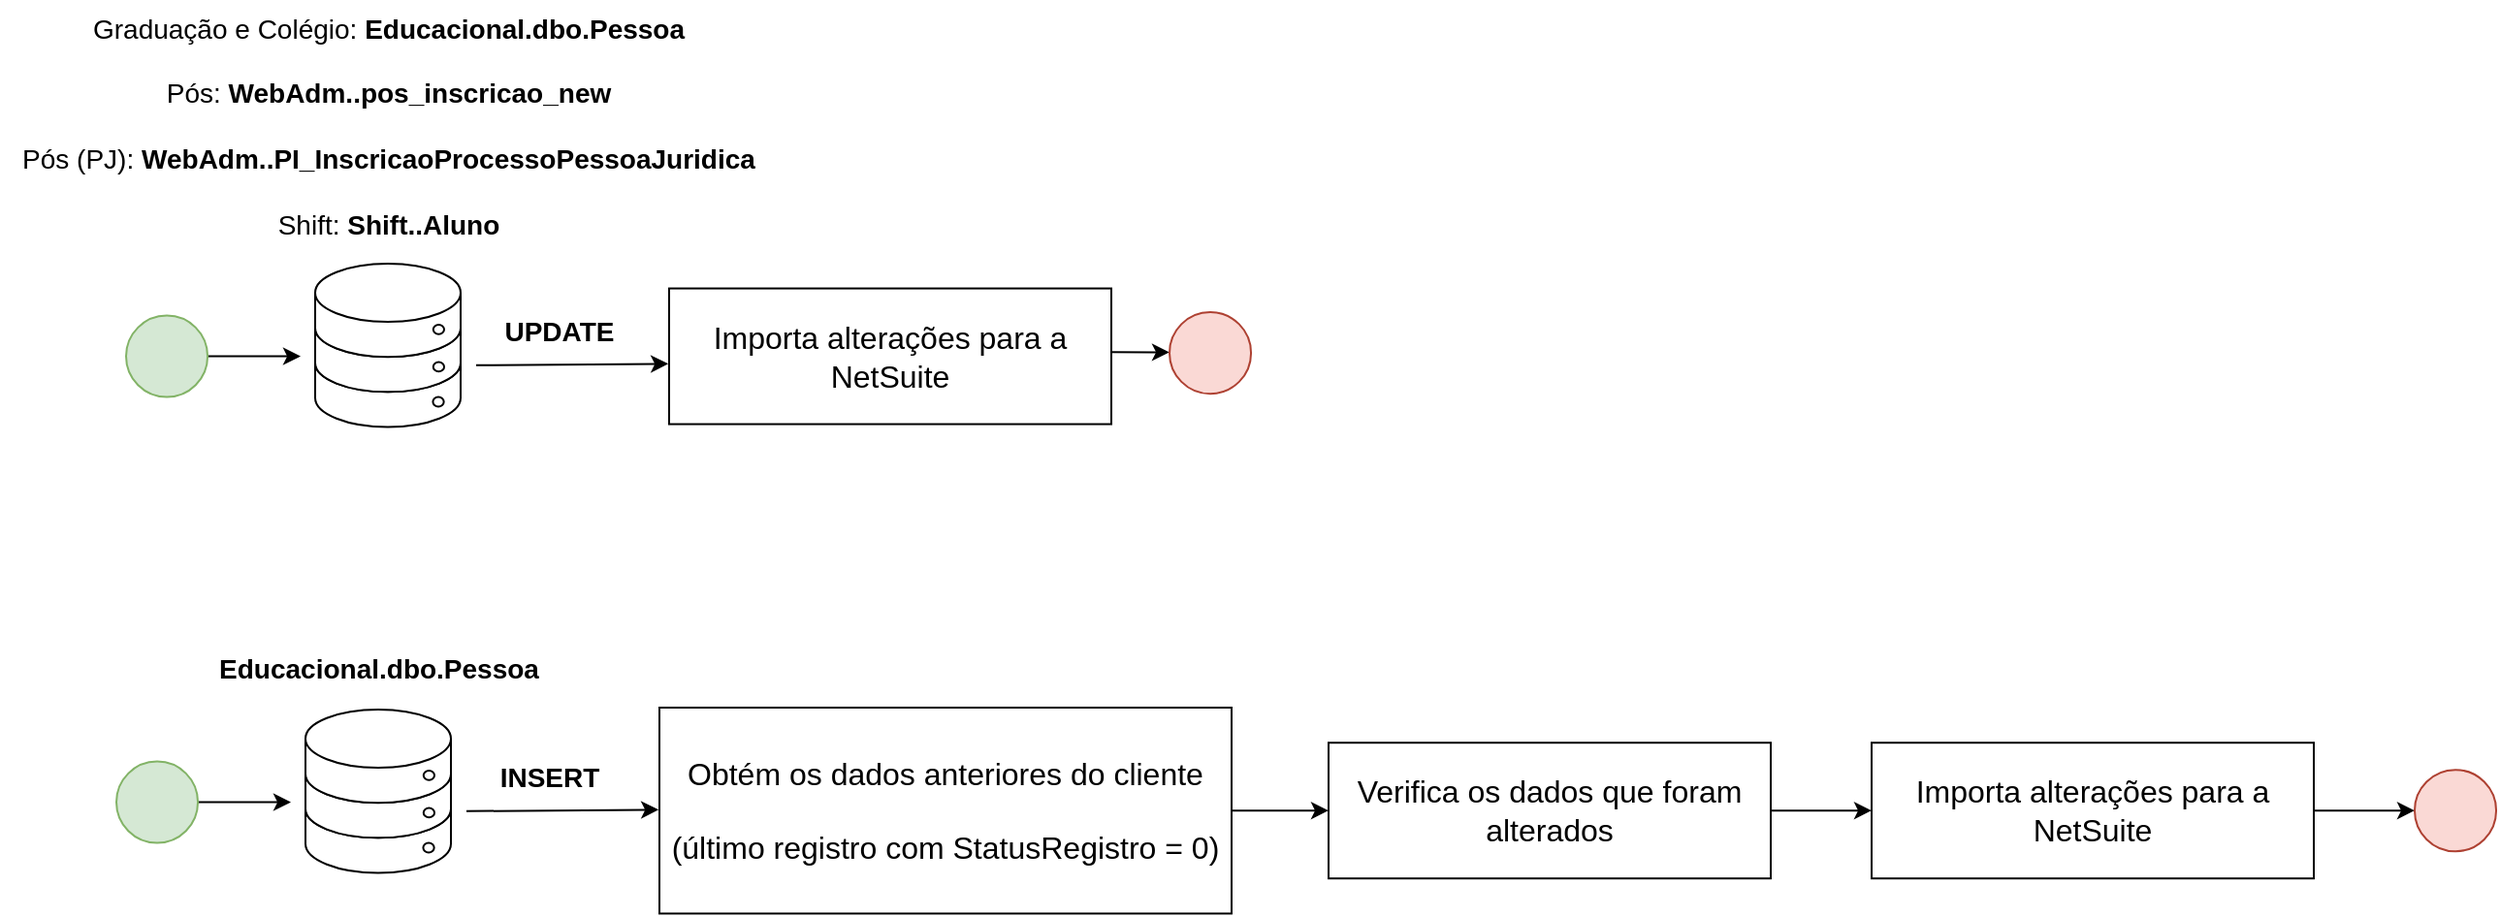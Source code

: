 <mxfile version="22.1.17" type="device">
  <diagram name="Página-1" id="m--tYJwbl52D1DkvceZG">
    <mxGraphModel dx="1687" dy="908" grid="1" gridSize="10" guides="1" tooltips="1" connect="1" arrows="1" fold="1" page="1" pageScale="1" pageWidth="2339" pageHeight="3300" math="0" shadow="0">
      <root>
        <mxCell id="0" />
        <mxCell id="1" parent="0" />
        <mxCell id="eGHGb31M43Qb2HRK5WX4-1" value="&lt;font style=&quot;font-size: 14px;&quot;&gt;Graduação e Colégio:&amp;nbsp;&lt;b style=&quot;border-color: var(--border-color);&quot;&gt;Educacional.dbo.Pessoa&lt;/b&gt;&lt;br&gt;&lt;br&gt;Pós: &lt;b&gt;WebAdm..pos_inscricao_new&lt;br&gt;&lt;/b&gt;&lt;br&gt;Pós (PJ):&lt;b&gt; WebAdm..PI_InscricaoProcessoPessoaJuridica&lt;br&gt;&lt;/b&gt;&lt;br&gt;Shift: &lt;b&gt;Shift..Aluno&lt;/b&gt;&lt;br&gt;&lt;/font&gt;" style="text;html=1;align=center;verticalAlign=middle;resizable=0;points=[];autosize=1;strokeColor=none;fillColor=none;strokeWidth=13;" vertex="1" parent="1">
          <mxGeometry x="35" y="30" width="400" height="130" as="geometry" />
        </mxCell>
        <mxCell id="eGHGb31M43Qb2HRK5WX4-2" value="&lt;font style=&quot;font-size: 14px;&quot;&gt;&lt;b&gt;UPDATE&lt;/b&gt;&lt;/font&gt;" style="text;html=1;align=center;verticalAlign=middle;resizable=0;points=[];autosize=1;strokeColor=none;fillColor=none;" vertex="1" parent="1">
          <mxGeometry x="283" y="186.38" width="80" height="30" as="geometry" />
        </mxCell>
        <mxCell id="eGHGb31M43Qb2HRK5WX4-3" value="" style="endArrow=classic;html=1;rounded=0;entryX=0.959;entryY=1.043;entryDx=0;entryDy=0;entryPerimeter=0;" edge="1" parent="1">
          <mxGeometry width="50" height="50" relative="1" as="geometry">
            <mxPoint x="280.5" y="218.42" as="sourcePoint" />
            <mxPoint x="379.58" y="217.67" as="targetPoint" />
          </mxGeometry>
        </mxCell>
        <mxCell id="eGHGb31M43Qb2HRK5WX4-4" value="" style="group;fillColor=default;" vertex="1" connectable="0" parent="1">
          <mxGeometry x="197.5" y="160" width="75" height="104.12" as="geometry" />
        </mxCell>
        <mxCell id="eGHGb31M43Qb2HRK5WX4-5" value="" style="shape=cylinder3;whiteSpace=wrap;html=1;boundedLbl=1;backgroundOutline=1;size=15;fillColor=default;" vertex="1" parent="eGHGb31M43Qb2HRK5WX4-4">
          <mxGeometry y="42.125" width="75" height="48.125" as="geometry" />
        </mxCell>
        <mxCell id="eGHGb31M43Qb2HRK5WX4-6" value="" style="shape=cylinder3;whiteSpace=wrap;html=1;boundedLbl=1;backgroundOutline=1;size=15;fillColor=default;" vertex="1" parent="eGHGb31M43Qb2HRK5WX4-4">
          <mxGeometry y="24.062" width="75" height="48.125" as="geometry" />
        </mxCell>
        <mxCell id="eGHGb31M43Qb2HRK5WX4-7" value="" style="shape=cylinder3;whiteSpace=wrap;html=1;boundedLbl=1;backgroundOutline=1;size=15;fillColor=default;" vertex="1" parent="eGHGb31M43Qb2HRK5WX4-4">
          <mxGeometry y="6" width="75" height="48.125" as="geometry" />
        </mxCell>
        <mxCell id="eGHGb31M43Qb2HRK5WX4-8" value="" style="ellipse;whiteSpace=wrap;html=1;fillColor=default;" vertex="1" parent="eGHGb31M43Qb2HRK5WX4-4">
          <mxGeometry x="60.875" y="56.741" width="5.625" height="4.902" as="geometry" />
        </mxCell>
        <mxCell id="eGHGb31M43Qb2HRK5WX4-9" value="" style="ellipse;whiteSpace=wrap;html=1;fillColor=default;" vertex="1" parent="eGHGb31M43Qb2HRK5WX4-4">
          <mxGeometry x="60.875" y="37.481" width="5.625" height="4.902" as="geometry" />
        </mxCell>
        <mxCell id="eGHGb31M43Qb2HRK5WX4-10" value="" style="ellipse;whiteSpace=wrap;html=1;fillColor=default;" vertex="1" parent="1">
          <mxGeometry x="258.208" y="234.804" width="5.625" height="4.902" as="geometry" />
        </mxCell>
        <mxCell id="eGHGb31M43Qb2HRK5WX4-11" style="edgeStyle=orthogonalEdgeStyle;rounded=0;orthogonalLoop=1;jettySize=auto;html=1;fontFamily=Helvetica;fontSize=16;fontColor=default;startSize=30;" edge="1" parent="1" source="eGHGb31M43Qb2HRK5WX4-12">
          <mxGeometry relative="1" as="geometry">
            <mxPoint x="190" y="213.785" as="targetPoint" />
          </mxGeometry>
        </mxCell>
        <mxCell id="eGHGb31M43Qb2HRK5WX4-12" value="" style="ellipse;whiteSpace=wrap;html=1;aspect=fixed;strokeColor=#82b366;align=center;verticalAlign=middle;fontFamily=Helvetica;fontSize=16;startSize=30;fillColor=#d5e8d4;" vertex="1" parent="1">
          <mxGeometry x="100" y="192.77" width="42.03" height="42.03" as="geometry" />
        </mxCell>
        <mxCell id="eGHGb31M43Qb2HRK5WX4-14" value="Importa alterações para a NetSuite" style="whiteSpace=wrap;html=1;strokeColor=default;align=center;verticalAlign=middle;fontFamily=Helvetica;fontSize=16;fontColor=default;startSize=30;fillColor=default;" vertex="1" parent="1">
          <mxGeometry x="380" y="178.78" width="228" height="70" as="geometry" />
        </mxCell>
        <mxCell id="eGHGb31M43Qb2HRK5WX4-15" style="edgeStyle=orthogonalEdgeStyle;rounded=0;orthogonalLoop=1;jettySize=auto;html=1;exitX=1;exitY=0.5;exitDx=0;exitDy=0;entryX=0;entryY=0.5;entryDx=0;entryDy=0;" edge="1" parent="1" target="eGHGb31M43Qb2HRK5WX4-16">
          <mxGeometry relative="1" as="geometry">
            <mxPoint x="608" y="211.65" as="sourcePoint" />
          </mxGeometry>
        </mxCell>
        <mxCell id="eGHGb31M43Qb2HRK5WX4-16" value="" style="ellipse;whiteSpace=wrap;html=1;aspect=fixed;strokeColor=#ae4132;align=center;verticalAlign=middle;fontFamily=Helvetica;fontSize=16;startSize=30;fillColor=#fad9d5;" vertex="1" parent="1">
          <mxGeometry x="638" y="191.05" width="42.03" height="42.03" as="geometry" />
        </mxCell>
        <mxCell id="eGHGb31M43Qb2HRK5WX4-17" value="&lt;font style=&quot;font-size: 14px;&quot;&gt;&lt;b&gt;Educacional.dbo.Pessoa&lt;/b&gt;&lt;br&gt;&lt;/font&gt;" style="text;html=1;align=center;verticalAlign=middle;resizable=0;points=[];autosize=1;strokeColor=none;fillColor=none;strokeWidth=13;" vertex="1" parent="1">
          <mxGeometry x="135" y="360" width="190" height="30" as="geometry" />
        </mxCell>
        <mxCell id="eGHGb31M43Qb2HRK5WX4-18" value="&lt;font style=&quot;font-size: 14px;&quot;&gt;&lt;b&gt;INSERT&lt;/b&gt;&lt;/font&gt;" style="text;html=1;align=center;verticalAlign=middle;resizable=0;points=[];autosize=1;strokeColor=none;fillColor=none;" vertex="1" parent="1">
          <mxGeometry x="283" y="416.38" width="70" height="30" as="geometry" />
        </mxCell>
        <mxCell id="eGHGb31M43Qb2HRK5WX4-19" value="" style="endArrow=classic;html=1;rounded=0;entryX=0.959;entryY=1.043;entryDx=0;entryDy=0;entryPerimeter=0;" edge="1" parent="1">
          <mxGeometry width="50" height="50" relative="1" as="geometry">
            <mxPoint x="275.5" y="448.42" as="sourcePoint" />
            <mxPoint x="374.58" y="447.67" as="targetPoint" />
          </mxGeometry>
        </mxCell>
        <mxCell id="eGHGb31M43Qb2HRK5WX4-20" value="" style="group;fillColor=default;" vertex="1" connectable="0" parent="1">
          <mxGeometry x="192.5" y="390" width="75" height="104.12" as="geometry" />
        </mxCell>
        <mxCell id="eGHGb31M43Qb2HRK5WX4-21" value="" style="shape=cylinder3;whiteSpace=wrap;html=1;boundedLbl=1;backgroundOutline=1;size=15;fillColor=default;" vertex="1" parent="eGHGb31M43Qb2HRK5WX4-20">
          <mxGeometry y="42.125" width="75" height="48.125" as="geometry" />
        </mxCell>
        <mxCell id="eGHGb31M43Qb2HRK5WX4-22" value="" style="shape=cylinder3;whiteSpace=wrap;html=1;boundedLbl=1;backgroundOutline=1;size=15;fillColor=default;" vertex="1" parent="eGHGb31M43Qb2HRK5WX4-20">
          <mxGeometry y="24.062" width="75" height="48.125" as="geometry" />
        </mxCell>
        <mxCell id="eGHGb31M43Qb2HRK5WX4-23" value="" style="shape=cylinder3;whiteSpace=wrap;html=1;boundedLbl=1;backgroundOutline=1;size=15;fillColor=default;" vertex="1" parent="eGHGb31M43Qb2HRK5WX4-20">
          <mxGeometry y="6" width="75" height="48.125" as="geometry" />
        </mxCell>
        <mxCell id="eGHGb31M43Qb2HRK5WX4-24" value="" style="ellipse;whiteSpace=wrap;html=1;fillColor=default;" vertex="1" parent="eGHGb31M43Qb2HRK5WX4-20">
          <mxGeometry x="60.875" y="56.741" width="5.625" height="4.902" as="geometry" />
        </mxCell>
        <mxCell id="eGHGb31M43Qb2HRK5WX4-25" value="" style="ellipse;whiteSpace=wrap;html=1;fillColor=default;" vertex="1" parent="eGHGb31M43Qb2HRK5WX4-20">
          <mxGeometry x="60.875" y="37.481" width="5.625" height="4.902" as="geometry" />
        </mxCell>
        <mxCell id="eGHGb31M43Qb2HRK5WX4-26" value="" style="ellipse;whiteSpace=wrap;html=1;fillColor=default;" vertex="1" parent="1">
          <mxGeometry x="253.208" y="464.804" width="5.625" height="4.902" as="geometry" />
        </mxCell>
        <mxCell id="eGHGb31M43Qb2HRK5WX4-27" style="edgeStyle=orthogonalEdgeStyle;rounded=0;orthogonalLoop=1;jettySize=auto;html=1;fontFamily=Helvetica;fontSize=16;fontColor=default;startSize=30;" edge="1" parent="1" source="eGHGb31M43Qb2HRK5WX4-28">
          <mxGeometry relative="1" as="geometry">
            <mxPoint x="185" y="443.785" as="targetPoint" />
          </mxGeometry>
        </mxCell>
        <mxCell id="eGHGb31M43Qb2HRK5WX4-28" value="" style="ellipse;whiteSpace=wrap;html=1;aspect=fixed;strokeColor=#82b366;align=center;verticalAlign=middle;fontFamily=Helvetica;fontSize=16;startSize=30;fillColor=#d5e8d4;" vertex="1" parent="1">
          <mxGeometry x="95" y="422.77" width="42.03" height="42.03" as="geometry" />
        </mxCell>
        <mxCell id="eGHGb31M43Qb2HRK5WX4-33" style="edgeStyle=orthogonalEdgeStyle;rounded=0;orthogonalLoop=1;jettySize=auto;html=1;exitX=1;exitY=0.5;exitDx=0;exitDy=0;entryX=0;entryY=0.5;entryDx=0;entryDy=0;" edge="1" parent="1" source="eGHGb31M43Qb2HRK5WX4-29" target="eGHGb31M43Qb2HRK5WX4-32">
          <mxGeometry relative="1" as="geometry" />
        </mxCell>
        <mxCell id="eGHGb31M43Qb2HRK5WX4-29" value="Obtém os dados anteriores do cliente &lt;br&gt;&lt;br&gt;(último registro com StatusRegistro = 0)" style="whiteSpace=wrap;html=1;strokeColor=default;align=center;verticalAlign=middle;fontFamily=Helvetica;fontSize=16;fontColor=default;startSize=30;fillColor=default;" vertex="1" parent="1">
          <mxGeometry x="375" y="395" width="295" height="106.22" as="geometry" />
        </mxCell>
        <mxCell id="eGHGb31M43Qb2HRK5WX4-37" style="edgeStyle=orthogonalEdgeStyle;rounded=0;orthogonalLoop=1;jettySize=auto;html=1;exitX=1;exitY=0.5;exitDx=0;exitDy=0;entryX=0;entryY=0.5;entryDx=0;entryDy=0;" edge="1" parent="1" source="eGHGb31M43Qb2HRK5WX4-32" target="eGHGb31M43Qb2HRK5WX4-34">
          <mxGeometry relative="1" as="geometry" />
        </mxCell>
        <mxCell id="eGHGb31M43Qb2HRK5WX4-32" value="Verifica os dados que foram alterados" style="whiteSpace=wrap;html=1;strokeColor=default;align=center;verticalAlign=middle;fontFamily=Helvetica;fontSize=16;fontColor=default;startSize=30;fillColor=default;" vertex="1" parent="1">
          <mxGeometry x="720" y="413.11" width="228" height="70" as="geometry" />
        </mxCell>
        <mxCell id="eGHGb31M43Qb2HRK5WX4-34" value="Importa alterações para a NetSuite" style="whiteSpace=wrap;html=1;strokeColor=default;align=center;verticalAlign=middle;fontFamily=Helvetica;fontSize=16;fontColor=default;startSize=30;fillColor=default;" vertex="1" parent="1">
          <mxGeometry x="1000" y="413.11" width="228" height="70" as="geometry" />
        </mxCell>
        <mxCell id="eGHGb31M43Qb2HRK5WX4-35" style="edgeStyle=orthogonalEdgeStyle;rounded=0;orthogonalLoop=1;jettySize=auto;html=1;exitX=1;exitY=0.5;exitDx=0;exitDy=0;entryX=0;entryY=0.5;entryDx=0;entryDy=0;" edge="1" parent="1" target="eGHGb31M43Qb2HRK5WX4-36" source="eGHGb31M43Qb2HRK5WX4-34">
          <mxGeometry relative="1" as="geometry">
            <mxPoint x="1238" y="445.98" as="sourcePoint" />
          </mxGeometry>
        </mxCell>
        <mxCell id="eGHGb31M43Qb2HRK5WX4-36" value="" style="ellipse;whiteSpace=wrap;html=1;aspect=fixed;strokeColor=#ae4132;align=center;verticalAlign=middle;fontFamily=Helvetica;fontSize=16;startSize=30;fillColor=#fad9d5;" vertex="1" parent="1">
          <mxGeometry x="1280" y="427.09" width="42.03" height="42.03" as="geometry" />
        </mxCell>
      </root>
    </mxGraphModel>
  </diagram>
</mxfile>
